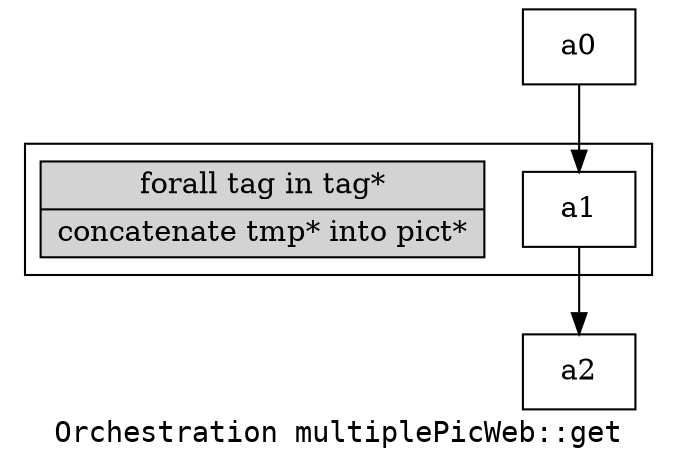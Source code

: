 digraph multiplePicWeb_get {
  fontname=Courier;
  node [shape=record];
  edge [fontname=Courier];
label="Orchestration multiplePicWeb::get"
    subgraph cluster_p1 {
 label=""; 
  multiplePicWeb_get_a1 [label="a1"];    legend_p1 [style=filled, fillcolor=lightgrey,label="{forall tag in   tag*|concatenate tmp* into pict*}"] ;
}

  multiplePicWeb_get_a0 [label="a0"];
  multiplePicWeb_get_a2 [label="a2"];
  multiplePicWeb_get_a0 -> multiplePicWeb_get_a1 ;
  multiplePicWeb_get_a1 -> multiplePicWeb_get_a2 ; } 
